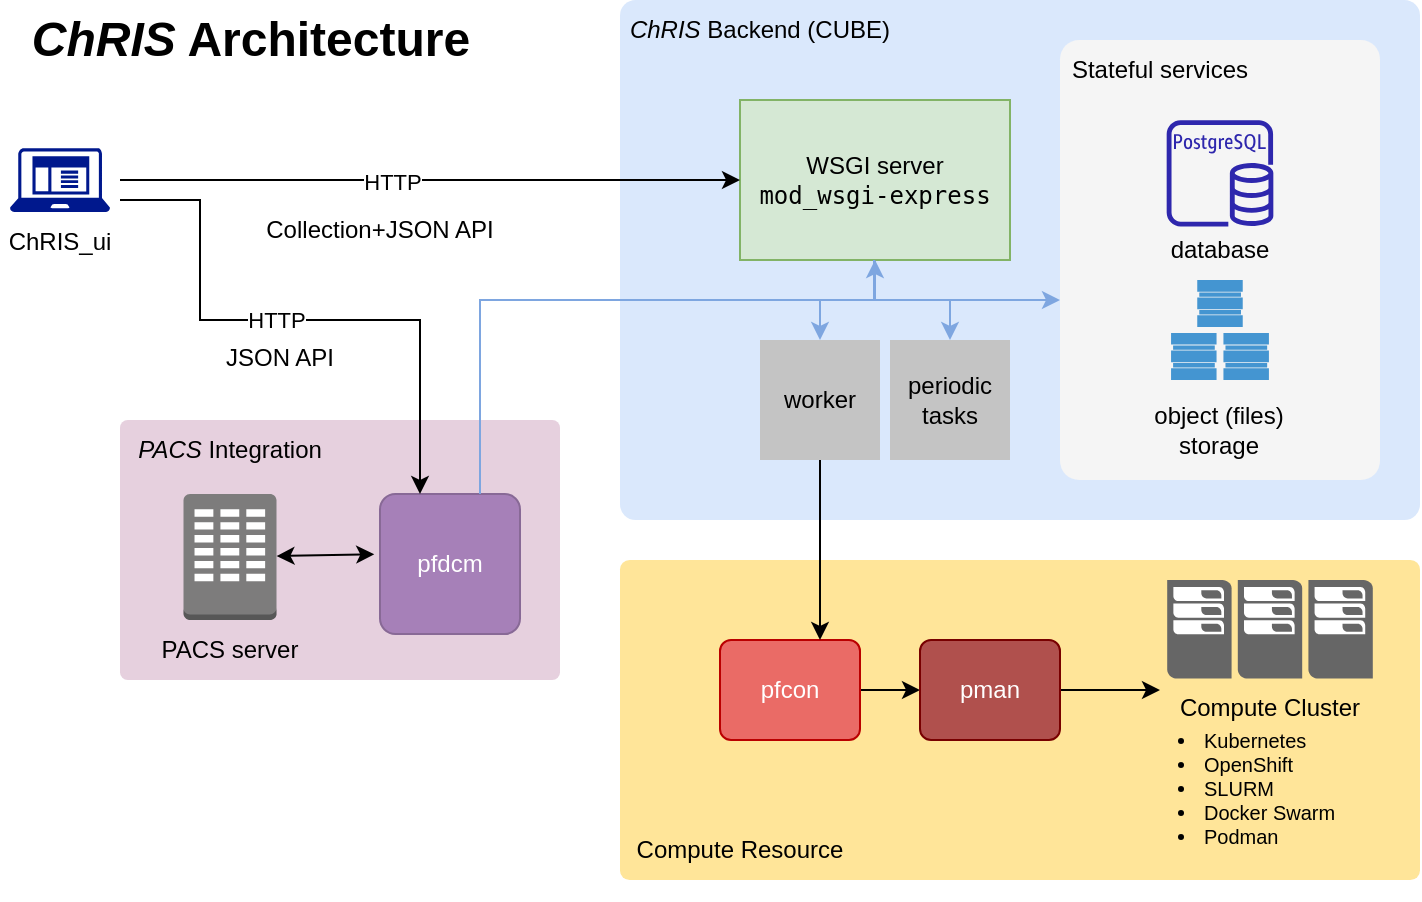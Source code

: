<mxfile version="21.5.0" type="device">
  <diagram name="Page-1" id="QhPROnkUgdn-UFsqvQ8k">
    <mxGraphModel dx="1164" dy="455" grid="1" gridSize="10" guides="1" tooltips="1" connect="1" arrows="1" fold="1" page="1" pageScale="1" pageWidth="850" pageHeight="1100" math="0" shadow="0">
      <root>
        <mxCell id="0" />
        <mxCell id="1" parent="0" />
        <mxCell id="WgWpgc4KIeQmd8qsgZ41-21" value="" style="rounded=1;whiteSpace=wrap;html=1;arcSize=3;fillColor=#dae8fc;strokeColor=none;" parent="1" vertex="1">
          <mxGeometry x="320" y="10" width="400" height="260" as="geometry" />
        </mxCell>
        <mxCell id="WgWpgc4KIeQmd8qsgZ41-2" value="&lt;i&gt;ChRIS&lt;/i&gt; Architecture" style="text;strokeColor=none;fillColor=none;html=1;fontSize=24;fontStyle=1;verticalAlign=middle;align=center;" parent="1" vertex="1">
          <mxGeometry x="10" y="10" width="250" height="40" as="geometry" />
        </mxCell>
        <mxCell id="WgWpgc4KIeQmd8qsgZ41-20" value="" style="group" parent="1" vertex="1" connectable="0">
          <mxGeometry x="540" y="30" width="160" height="220" as="geometry" />
        </mxCell>
        <mxCell id="WgWpgc4KIeQmd8qsgZ41-6" value="" style="rounded=1;whiteSpace=wrap;html=1;fillColor=#f5f5f5;strokeColor=none;glass=0;shadow=0;arcSize=6;fontColor=#333333;" parent="WgWpgc4KIeQmd8qsgZ41-20" vertex="1">
          <mxGeometry width="160" height="220" as="geometry" />
        </mxCell>
        <mxCell id="WgWpgc4KIeQmd8qsgZ41-15" value="Stateful services" style="text;html=1;strokeColor=none;fillColor=none;align=center;verticalAlign=middle;whiteSpace=wrap;rounded=0;" parent="WgWpgc4KIeQmd8qsgZ41-20" vertex="1">
          <mxGeometry width="100" height="30" as="geometry" />
        </mxCell>
        <mxCell id="WgWpgc4KIeQmd8qsgZ41-14" value="" style="group;fontStyle=4" parent="WgWpgc4KIeQmd8qsgZ41-20" vertex="1" connectable="0">
          <mxGeometry x="53.333" y="40" width="53.333" height="100" as="geometry" />
        </mxCell>
        <mxCell id="WgWpgc4KIeQmd8qsgZ41-8" value="" style="sketch=0;outlineConnect=0;fontColor=#232F3E;gradientColor=none;fillColor=#2E27AD;strokeColor=none;dashed=0;verticalLabelPosition=bottom;verticalAlign=top;align=center;html=1;fontSize=12;fontStyle=0;aspect=fixed;pointerEvents=1;shape=mxgraph.aws4.rds_postgresql_instance;" parent="WgWpgc4KIeQmd8qsgZ41-14" vertex="1">
          <mxGeometry width="53.333" height="53.333" as="geometry" />
        </mxCell>
        <mxCell id="WgWpgc4KIeQmd8qsgZ41-11" value="database" style="text;html=1;strokeColor=none;fillColor=none;align=center;verticalAlign=middle;whiteSpace=wrap;rounded=0;" parent="WgWpgc4KIeQmd8qsgZ41-20" vertex="1">
          <mxGeometry x="57.143" y="90" width="45.714" height="30" as="geometry" />
        </mxCell>
        <mxCell id="WgWpgc4KIeQmd8qsgZ41-12" value="object (files) storage" style="text;html=1;strokeColor=none;fillColor=none;align=center;verticalAlign=middle;whiteSpace=wrap;rounded=0;" parent="WgWpgc4KIeQmd8qsgZ41-20" vertex="1">
          <mxGeometry x="34.286" y="180" width="91.429" height="30" as="geometry" />
        </mxCell>
        <mxCell id="WgWpgc4KIeQmd8qsgZ41-62" value="" style="shadow=0;dashed=0;html=1;strokeColor=none;fillColor=#4495D1;labelPosition=center;verticalLabelPosition=bottom;verticalAlign=top;align=center;outlineConnect=0;shape=mxgraph.veeam.storage_cluster;" parent="WgWpgc4KIeQmd8qsgZ41-20" vertex="1">
          <mxGeometry x="55.53" y="120" width="48.93" height="50" as="geometry" />
        </mxCell>
        <mxCell id="WgWpgc4KIeQmd8qsgZ41-23" value="&lt;i&gt;ChRIS&lt;/i&gt; Backend (CUBE)" style="text;html=1;strokeColor=none;fillColor=none;align=center;verticalAlign=middle;whiteSpace=wrap;rounded=0;" parent="1" vertex="1">
          <mxGeometry x="320" y="10" width="140" height="30" as="geometry" />
        </mxCell>
        <mxCell id="WgWpgc4KIeQmd8qsgZ41-25" value="" style="shape=image;verticalLabelPosition=bottom;labelBackgroundColor=default;verticalAlign=top;aspect=fixed;imageAspect=0;image=https://upload.wikimedia.org/wikipedia/commons/1/19/Celery_logo.png;" parent="1" vertex="1">
          <mxGeometry x="328" y="160" width="44" height="44" as="geometry" />
        </mxCell>
        <mxCell id="WgWpgc4KIeQmd8qsgZ41-26" value="" style="shape=image;verticalLabelPosition=bottom;labelBackgroundColor=default;verticalAlign=top;aspect=fixed;imageAspect=0;image=https://cdn.freebiesupply.com/logos/large/2x/rabbitmq-logo-png-transparent.png;" parent="1" vertex="1">
          <mxGeometry x="332.99" y="204" width="34.02" height="36" as="geometry" />
        </mxCell>
        <mxCell id="WgWpgc4KIeQmd8qsgZ41-57" value="" style="edgeStyle=orthogonalEdgeStyle;rounded=0;orthogonalLoop=1;jettySize=auto;html=1;fillColor=#cdeb8b;strokeColor=#7EA6E0;" parent="1" source="WgWpgc4KIeQmd8qsgZ41-27" target="WgWpgc4KIeQmd8qsgZ41-31" edge="1">
          <mxGeometry relative="1" as="geometry" />
        </mxCell>
        <mxCell id="WgWpgc4KIeQmd8qsgZ41-27" value="&lt;div&gt;WSGI server&lt;/div&gt;&lt;div&gt;&lt;font face=&quot;monospace&quot;&gt;mod_wsgi-express&lt;/font&gt;&lt;br&gt;&lt;/div&gt;" style="rounded=1;whiteSpace=wrap;html=1;fillColor=#d5e8d4;strokeColor=#82b366;arcSize=0;" parent="1" vertex="1">
          <mxGeometry x="380" y="60" width="135" height="80" as="geometry" />
        </mxCell>
        <mxCell id="WgWpgc4KIeQmd8qsgZ41-58" value="" style="edgeStyle=orthogonalEdgeStyle;rounded=0;orthogonalLoop=1;jettySize=auto;html=1;startArrow=classic;startFill=1;fillColor=#cdeb8b;strokeColor=#7EA6E0;" parent="1" source="WgWpgc4KIeQmd8qsgZ41-30" target="WgWpgc4KIeQmd8qsgZ41-27" edge="1">
          <mxGeometry relative="1" as="geometry" />
        </mxCell>
        <mxCell id="WgWpgc4KIeQmd8qsgZ41-30" value="periodic tasks" style="rounded=0;whiteSpace=wrap;html=1;fillColor=#C4C4C4;strokeColor=none;" parent="1" vertex="1">
          <mxGeometry x="455" y="180" width="60" height="60" as="geometry" />
        </mxCell>
        <mxCell id="WgWpgc4KIeQmd8qsgZ41-31" value="worker" style="rounded=0;whiteSpace=wrap;html=1;fillColor=#C4C4C4;strokeColor=none;" parent="1" vertex="1">
          <mxGeometry x="390" y="180" width="60" height="60" as="geometry" />
        </mxCell>
        <mxCell id="WgWpgc4KIeQmd8qsgZ41-33" value="" style="group" parent="1" vertex="1" connectable="0">
          <mxGeometry x="10" y="84" width="60" height="62" as="geometry" />
        </mxCell>
        <mxCell id="WgWpgc4KIeQmd8qsgZ41-1" value="" style="sketch=0;aspect=fixed;pointerEvents=1;shadow=0;dashed=0;html=1;strokeColor=none;labelPosition=center;verticalLabelPosition=bottom;verticalAlign=top;align=center;fillColor=#00188D;shape=mxgraph.mscae.enterprise.client_application" parent="WgWpgc4KIeQmd8qsgZ41-33" vertex="1">
          <mxGeometry x="5" width="50" height="32" as="geometry" />
        </mxCell>
        <mxCell id="WgWpgc4KIeQmd8qsgZ41-5" value="ChRIS_ui" style="text;html=1;strokeColor=none;fillColor=none;align=center;verticalAlign=middle;whiteSpace=wrap;rounded=0;" parent="WgWpgc4KIeQmd8qsgZ41-33" vertex="1">
          <mxGeometry y="32" width="60" height="30" as="geometry" />
        </mxCell>
        <mxCell id="WgWpgc4KIeQmd8qsgZ41-34" value="" style="endArrow=classic;html=1;rounded=0;entryX=0;entryY=0.5;entryDx=0;entryDy=0;sourcePerimeterSpacing=0;" parent="1" target="WgWpgc4KIeQmd8qsgZ41-27" edge="1">
          <mxGeometry width="50" height="50" relative="1" as="geometry">
            <mxPoint x="70" y="100" as="sourcePoint" />
            <mxPoint x="820" y="250" as="targetPoint" />
            <Array as="points">
              <mxPoint x="80" y="100" />
            </Array>
          </mxGeometry>
        </mxCell>
        <mxCell id="WgWpgc4KIeQmd8qsgZ41-35" value="HTTP" style="edgeLabel;html=1;align=center;verticalAlign=middle;resizable=0;points=[];" parent="WgWpgc4KIeQmd8qsgZ41-34" vertex="1" connectable="0">
          <mxGeometry x="-0.125" y="-1" relative="1" as="geometry">
            <mxPoint as="offset" />
          </mxGeometry>
        </mxCell>
        <mxCell id="WgWpgc4KIeQmd8qsgZ41-36" value="Collection+JSON API" style="text;html=1;strokeColor=none;fillColor=none;align=center;verticalAlign=middle;whiteSpace=wrap;rounded=0;" parent="1" vertex="1">
          <mxGeometry x="130" y="110" width="140" height="30" as="geometry" />
        </mxCell>
        <mxCell id="WgWpgc4KIeQmd8qsgZ41-37" value="" style="rounded=1;whiteSpace=wrap;html=1;arcSize=3;fillColor=#FFE599;strokeColor=none;" parent="1" vertex="1">
          <mxGeometry x="320" y="290" width="400" height="160" as="geometry" />
        </mxCell>
        <mxCell id="WgWpgc4KIeQmd8qsgZ41-51" value="" style="group;strokeColor=none;" parent="1" vertex="1" connectable="0">
          <mxGeometry x="70" y="220" width="220" height="130" as="geometry" />
        </mxCell>
        <mxCell id="WgWpgc4KIeQmd8qsgZ41-41" value="" style="rounded=1;whiteSpace=wrap;html=1;arcSize=3;fillColor=#E6D0DE;strokeColor=none;container=0;" parent="WgWpgc4KIeQmd8qsgZ41-51" vertex="1">
          <mxGeometry width="220" height="130" as="geometry" />
        </mxCell>
        <mxCell id="WgWpgc4KIeQmd8qsgZ41-42" value="&lt;i&gt;PACS &lt;/i&gt;Integration&lt;i&gt;&lt;br&gt;&lt;/i&gt;" style="text;html=1;strokeColor=none;fillColor=none;align=center;verticalAlign=middle;whiteSpace=wrap;rounded=0;" parent="WgWpgc4KIeQmd8qsgZ41-51" vertex="1">
          <mxGeometry width="110" height="30" as="geometry" />
        </mxCell>
        <mxCell id="WgWpgc4KIeQmd8qsgZ41-43" value="&lt;font color=&quot;#ffffff&quot;&gt;pfdcm&lt;/font&gt;" style="rounded=1;whiteSpace=wrap;html=1;fillColor=#A680B8;strokeColor=#886996;arcSize=11;" parent="WgWpgc4KIeQmd8qsgZ41-51" vertex="1">
          <mxGeometry x="130" y="37" width="70" height="70" as="geometry" />
        </mxCell>
        <mxCell id="WgWpgc4KIeQmd8qsgZ41-49" value="" style="group" parent="WgWpgc4KIeQmd8qsgZ41-51" vertex="1" connectable="0">
          <mxGeometry x="15" y="37" width="80" height="93" as="geometry" />
        </mxCell>
        <mxCell id="WgWpgc4KIeQmd8qsgZ41-45" value="" style="outlineConnect=0;dashed=0;verticalLabelPosition=bottom;verticalAlign=top;align=center;html=1;shape=mxgraph.aws3.corporate_data_center;fillColor=#7D7C7C;gradientColor=none;" parent="WgWpgc4KIeQmd8qsgZ41-49" vertex="1">
          <mxGeometry x="16.75" width="46.5" height="63" as="geometry" />
        </mxCell>
        <mxCell id="WgWpgc4KIeQmd8qsgZ41-46" value="PACS server" style="text;html=1;strokeColor=none;fillColor=none;align=center;verticalAlign=middle;whiteSpace=wrap;rounded=0;" parent="WgWpgc4KIeQmd8qsgZ41-49" vertex="1">
          <mxGeometry y="63" width="80" height="30" as="geometry" />
        </mxCell>
        <mxCell id="WgWpgc4KIeQmd8qsgZ41-50" value="" style="endArrow=classic;startArrow=classic;html=1;rounded=0;entryX=-0.041;entryY=0.43;entryDx=0;entryDy=0;entryPerimeter=0;" parent="WgWpgc4KIeQmd8qsgZ41-51" source="WgWpgc4KIeQmd8qsgZ41-45" target="WgWpgc4KIeQmd8qsgZ41-43" edge="1">
          <mxGeometry width="50" height="50" relative="1" as="geometry">
            <mxPoint x="700" y="90" as="sourcePoint" />
            <mxPoint x="750" y="40" as="targetPoint" />
          </mxGeometry>
        </mxCell>
        <mxCell id="WgWpgc4KIeQmd8qsgZ41-52" value="" style="edgeStyle=orthogonalEdgeStyle;rounded=0;orthogonalLoop=1;jettySize=auto;html=1;startArrow=classic;startFill=1;endArrow=none;endFill=0;" parent="1" source="WgWpgc4KIeQmd8qsgZ41-43" edge="1">
          <mxGeometry relative="1" as="geometry">
            <mxPoint x="70" y="110" as="targetPoint" />
            <Array as="points">
              <mxPoint x="220" y="170" />
              <mxPoint x="110" y="170" />
              <mxPoint x="110" y="110" />
            </Array>
          </mxGeometry>
        </mxCell>
        <mxCell id="WgWpgc4KIeQmd8qsgZ41-54" value="HTTP" style="edgeLabel;html=1;align=center;verticalAlign=middle;resizable=0;points=[];" parent="WgWpgc4KIeQmd8qsgZ41-52" vertex="1" connectable="0">
          <mxGeometry x="0.071" relative="1" as="geometry">
            <mxPoint as="offset" />
          </mxGeometry>
        </mxCell>
        <mxCell id="WgWpgc4KIeQmd8qsgZ41-55" value="JSON API" style="text;html=1;strokeColor=none;fillColor=none;align=center;verticalAlign=middle;whiteSpace=wrap;rounded=0;" parent="1" vertex="1">
          <mxGeometry x="120" y="174" width="60" height="30" as="geometry" />
        </mxCell>
        <mxCell id="WgWpgc4KIeQmd8qsgZ41-60" value="" style="edgeStyle=orthogonalEdgeStyle;rounded=0;orthogonalLoop=1;jettySize=auto;html=1;endArrow=none;endFill=0;startArrow=classic;startFill=1;fillColor=#cdeb8b;strokeColor=#7EA6E0;" parent="1" source="WgWpgc4KIeQmd8qsgZ41-6" target="WgWpgc4KIeQmd8qsgZ41-27" edge="1">
          <mxGeometry relative="1" as="geometry">
            <Array as="points">
              <mxPoint x="447" y="160" />
            </Array>
          </mxGeometry>
        </mxCell>
        <mxCell id="WgWpgc4KIeQmd8qsgZ41-61" value="Compute Resource" style="text;html=1;strokeColor=none;fillColor=none;align=center;verticalAlign=middle;whiteSpace=wrap;rounded=0;" parent="1" vertex="1">
          <mxGeometry x="320" y="420" width="120" height="30" as="geometry" />
        </mxCell>
        <mxCell id="WgWpgc4KIeQmd8qsgZ41-66" value="" style="group" parent="1" vertex="1" connectable="0">
          <mxGeometry x="570" y="300" width="150" height="160" as="geometry" />
        </mxCell>
        <mxCell id="WgWpgc4KIeQmd8qsgZ41-63" value="" style="pointerEvents=1;shadow=0;dashed=0;html=1;strokeColor=none;fillColor=#666666;labelPosition=center;verticalLabelPosition=bottom;verticalAlign=top;align=center;outlineConnect=0;shape=mxgraph.veeam.cluster;" parent="WgWpgc4KIeQmd8qsgZ41-66" vertex="1">
          <mxGeometry x="23.6" width="102.8" height="49.2" as="geometry" />
        </mxCell>
        <mxCell id="WgWpgc4KIeQmd8qsgZ41-64" value="&lt;div style=&quot;font-size: 10px;&quot; align=&quot;left&quot;&gt;&lt;ul&gt;&lt;li&gt;&lt;font style=&quot;font-size: 10px;&quot;&gt;Kubernetes&lt;/font&gt;&lt;/li&gt;&lt;li&gt;&lt;font style=&quot;font-size: 10px;&quot;&gt;OpenShift&lt;/font&gt;&lt;/li&gt;&lt;li&gt;&lt;font style=&quot;font-size: 10px;&quot;&gt;SLURM&lt;/font&gt;&lt;/li&gt;&lt;li&gt;&lt;font style=&quot;font-size: 10px;&quot;&gt;Docker Swarm&lt;/font&gt;&lt;/li&gt;&lt;li&gt;&lt;font style=&quot;font-size: 10px;&quot;&gt;Podman&lt;br&gt;&lt;/font&gt;&lt;/li&gt;&lt;/ul&gt;&lt;/div&gt;&lt;div style=&quot;font-size: 10px;&quot; align=&quot;left&quot;&gt;&lt;font style=&quot;font-size: 10px;&quot;&gt;&lt;br&gt;&lt;/font&gt;&lt;/div&gt;" style="text;html=1;strokeColor=none;fillColor=none;align=left;verticalAlign=middle;whiteSpace=wrap;rounded=0;" parent="WgWpgc4KIeQmd8qsgZ41-66" vertex="1">
          <mxGeometry y="60" width="150" height="100" as="geometry" />
        </mxCell>
        <mxCell id="WgWpgc4KIeQmd8qsgZ41-65" value="Compute Cluster" style="text;html=1;strokeColor=none;fillColor=none;align=center;verticalAlign=middle;whiteSpace=wrap;rounded=0;" parent="WgWpgc4KIeQmd8qsgZ41-66" vertex="1">
          <mxGeometry x="24.6" y="49.2" width="100" height="30" as="geometry" />
        </mxCell>
        <mxCell id="WgWpgc4KIeQmd8qsgZ41-69" value="" style="edgeStyle=orthogonalEdgeStyle;rounded=0;orthogonalLoop=1;jettySize=auto;html=1;strokeColor=#000000;" parent="1" source="WgWpgc4KIeQmd8qsgZ41-67" target="WgWpgc4KIeQmd8qsgZ41-68" edge="1">
          <mxGeometry relative="1" as="geometry" />
        </mxCell>
        <mxCell id="WgWpgc4KIeQmd8qsgZ41-67" value="&lt;font color=&quot;#ffffff&quot;&gt;pfcon&lt;/font&gt;" style="rounded=1;whiteSpace=wrap;html=1;fillColor=#EA6B66;strokeColor=#BA0000;arcSize=11;" parent="1" vertex="1">
          <mxGeometry x="370" y="330" width="70" height="50" as="geometry" />
        </mxCell>
        <mxCell id="WgWpgc4KIeQmd8qsgZ41-70" value="" style="edgeStyle=orthogonalEdgeStyle;rounded=0;orthogonalLoop=1;jettySize=auto;html=1;strokeColor=#000000;" parent="1" source="WgWpgc4KIeQmd8qsgZ41-68" edge="1">
          <mxGeometry relative="1" as="geometry">
            <mxPoint x="590" y="355" as="targetPoint" />
            <Array as="points">
              <mxPoint x="580" y="355" />
              <mxPoint x="580" y="355" />
            </Array>
          </mxGeometry>
        </mxCell>
        <mxCell id="WgWpgc4KIeQmd8qsgZ41-68" value="&lt;font color=&quot;#ffffff&quot;&gt;pman&lt;/font&gt;" style="rounded=1;whiteSpace=wrap;html=1;fillColor=#B0504D;strokeColor=#780000;arcSize=11;" parent="1" vertex="1">
          <mxGeometry x="470" y="330" width="70" height="50" as="geometry" />
        </mxCell>
        <mxCell id="WgWpgc4KIeQmd8qsgZ41-71" value="" style="edgeStyle=orthogonalEdgeStyle;rounded=0;orthogonalLoop=1;jettySize=auto;html=1;strokeColor=#000000;" parent="1" source="WgWpgc4KIeQmd8qsgZ41-31" target="WgWpgc4KIeQmd8qsgZ41-67" edge="1">
          <mxGeometry relative="1" as="geometry">
            <Array as="points">
              <mxPoint x="420" y="310" />
              <mxPoint x="420" y="310" />
            </Array>
          </mxGeometry>
        </mxCell>
        <mxCell id="LJzWGR6Hp2CKIVopAl98-2" value="" style="edgeStyle=orthogonalEdgeStyle;rounded=0;orthogonalLoop=1;jettySize=auto;html=1;strokeColor=#7EA6E0;endArrow=none;endFill=0;" edge="1" parent="1" source="WgWpgc4KIeQmd8qsgZ41-43">
          <mxGeometry relative="1" as="geometry">
            <mxPoint x="420" y="160" as="targetPoint" />
            <Array as="points">
              <mxPoint x="250" y="160" />
            </Array>
          </mxGeometry>
        </mxCell>
      </root>
    </mxGraphModel>
  </diagram>
</mxfile>
